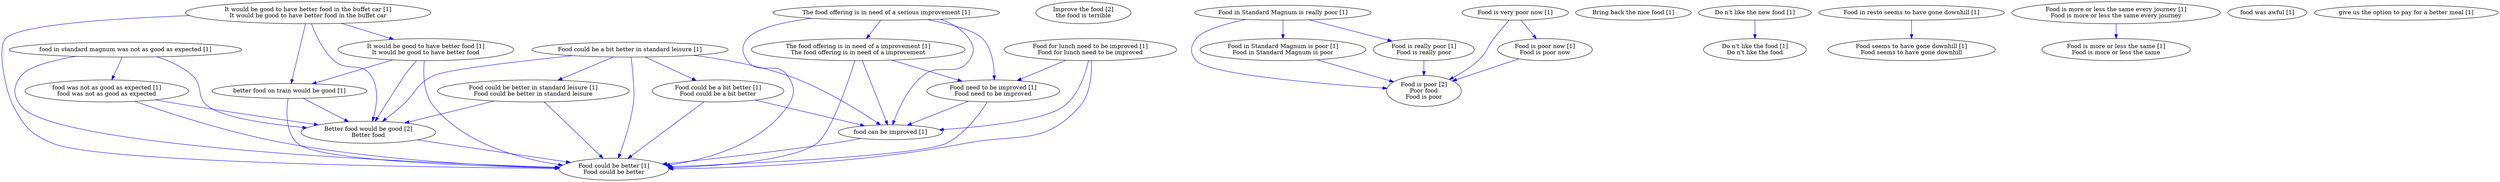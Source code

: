 digraph collapsedGraph {
"Better food would be good [2]\nBetter food""Improve the food [2]\nthe food is terrible""Food is poor [2]\nPoor food\nFood is poor""Bring back the nice food [1]""Do n't like the new food [1]""Do n't like the food [1]\nDo n't like the food""Food could be a bit better in standard leisure [1]""Food could be better in standard leisure [1]\nFood could be better in standard leisure""Food could be better [1]\nFood could be better""Food could be a bit better [1]\nFood could be a bit better""Food for lunch need to be improved [1]\nFood for lunch need to be improved""Food need to be improved [1]\nFood need to be improved""Food in Standard Magnum is really poor [1]""Food in Standard Magnum is poor [1]\nFood in Standard Magnum is poor""Food is really poor [1]\nFood is really poor""Food in resto seems to have gone downhill [1]""Food seems to have gone downhill [1]\nFood seems to have gone downhill""Food is more or less the same every journey [1]\nFood is more or less the same every journey""Food is more or less the same [1]\nFood is more or less the same""Food is very poor now [1]""Food is poor now [1]\nFood is poor now""It would be good to have better food in the buffet car [1]\nIt would be good to have better food in the buffet car""It would be good to have better food [1]\nIt would be good to have better food""The food offering is in need of a serious improvement [1]""The food offering is in need of a improvement [1]\nThe food offering is in need of a improvement""better food on train would be good [1]""food can be improved [1]""food in standard magnum was not as good as expected [1]""food was not as good as expected [1]\nfood was not as good as expected""food was awful [1]""give us the option to pay for a better meal [1]""The food offering is in need of a serious improvement [1]" -> "Food could be better [1]\nFood could be better" [color=blue]
"Food could be better in standard leisure [1]\nFood could be better in standard leisure" -> "Better food would be good [2]\nBetter food" [color=blue]
"Food need to be improved [1]\nFood need to be improved" -> "Food could be better [1]\nFood could be better" [color=blue]
"Food is really poor [1]\nFood is really poor" -> "Food is poor [2]\nPoor food\nFood is poor" [color=blue]
"It would be good to have better food [1]\nIt would be good to have better food" -> "Food could be better [1]\nFood could be better" [color=blue]
"Food in Standard Magnum is poor [1]\nFood in Standard Magnum is poor" -> "Food is poor [2]\nPoor food\nFood is poor" [color=blue]
"Food could be a bit better in standard leisure [1]" -> "food can be improved [1]" [color=blue]
"Food for lunch need to be improved [1]\nFood for lunch need to be improved" -> "food can be improved [1]" [color=blue]
"It would be good to have better food [1]\nIt would be good to have better food" -> "Better food would be good [2]\nBetter food" [color=blue]
"The food offering is in need of a improvement [1]\nThe food offering is in need of a improvement" -> "Food need to be improved [1]\nFood need to be improved" [color=blue]
"Food is very poor now [1]" -> "Food is poor [2]\nPoor food\nFood is poor" [color=blue]
"Food is poor now [1]\nFood is poor now" -> "Food is poor [2]\nPoor food\nFood is poor" [color=blue]
"It would be good to have better food in the buffet car [1]\nIt would be good to have better food in the buffet car" -> "Food could be better [1]\nFood could be better" [color=blue]
"The food offering is in need of a improvement [1]\nThe food offering is in need of a improvement" -> "Food could be better [1]\nFood could be better" [color=blue]
"It would be good to have better food in the buffet car [1]\nIt would be good to have better food in the buffet car" -> "Better food would be good [2]\nBetter food" [color=blue]
"better food on train would be good [1]" -> "Better food would be good [2]\nBetter food" [color=blue]
"food was not as good as expected [1]\nfood was not as good as expected" -> "Food could be better [1]\nFood could be better" [color=blue]
"The food offering is in need of a serious improvement [1]" -> "food can be improved [1]" [color=blue]
"The food offering is in need of a improvement [1]\nThe food offering is in need of a improvement" -> "food can be improved [1]" [color=blue]
"Food need to be improved [1]\nFood need to be improved" -> "food can be improved [1]" [color=blue]
"It would be good to have better food in the buffet car [1]\nIt would be good to have better food in the buffet car" -> "better food on train would be good [1]" [color=blue]
"food was not as good as expected [1]\nfood was not as good as expected" -> "Better food would be good [2]\nBetter food" [color=blue]
"Food could be a bit better [1]\nFood could be a bit better" -> "food can be improved [1]" [color=blue]
"food can be improved [1]" -> "Food could be better [1]\nFood could be better" [color=blue]
"food in standard magnum was not as good as expected [1]" -> "Food could be better [1]\nFood could be better" [color=blue]
"It would be good to have better food [1]\nIt would be good to have better food" -> "better food on train would be good [1]" [color=blue]
"food in standard magnum was not as good as expected [1]" -> "Better food would be good [2]\nBetter food" [color=blue]
"Food for lunch need to be improved [1]\nFood for lunch need to be improved" -> "Food could be better [1]\nFood could be better" [color=blue]
"Food in Standard Magnum is really poor [1]" -> "Food is poor [2]\nPoor food\nFood is poor" [color=blue]
"The food offering is in need of a serious improvement [1]" -> "Food need to be improved [1]\nFood need to be improved" [color=blue]
"better food on train would be good [1]" -> "Food could be better [1]\nFood could be better" [color=blue]
"Do n't like the new food [1]" -> "Do n't like the food [1]\nDo n't like the food" [color=blue]
"Food could be a bit better in standard leisure [1]" -> "Food could be better in standard leisure [1]\nFood could be better in standard leisure" [color=blue]
"Food could be better in standard leisure [1]\nFood could be better in standard leisure" -> "Food could be better [1]\nFood could be better" [color=blue]
"Food could be a bit better in standard leisure [1]" -> "Food could be a bit better [1]\nFood could be a bit better" [color=blue]
"Food could be a bit better [1]\nFood could be a bit better" -> "Food could be better [1]\nFood could be better" [color=blue]
"Food could be a bit better in standard leisure [1]" -> "Food could be better [1]\nFood could be better" [color=blue]
"Food for lunch need to be improved [1]\nFood for lunch need to be improved" -> "Food need to be improved [1]\nFood need to be improved" [color=blue]
"Food in Standard Magnum is really poor [1]" -> "Food in Standard Magnum is poor [1]\nFood in Standard Magnum is poor" [color=blue]
"Food in Standard Magnum is really poor [1]" -> "Food is really poor [1]\nFood is really poor" [color=blue]
"Food in resto seems to have gone downhill [1]" -> "Food seems to have gone downhill [1]\nFood seems to have gone downhill" [color=blue]
"Food is more or less the same every journey [1]\nFood is more or less the same every journey" -> "Food is more or less the same [1]\nFood is more or less the same" [color=blue]
"Food is very poor now [1]" -> "Food is poor now [1]\nFood is poor now" [color=blue]
"It would be good to have better food in the buffet car [1]\nIt would be good to have better food in the buffet car" -> "It would be good to have better food [1]\nIt would be good to have better food" [color=blue]
"The food offering is in need of a serious improvement [1]" -> "The food offering is in need of a improvement [1]\nThe food offering is in need of a improvement" [color=blue]
"food in standard magnum was not as good as expected [1]" -> "food was not as good as expected [1]\nfood was not as good as expected" [color=blue]
"Better food would be good [2]\nBetter food" -> "Food could be better [1]\nFood could be better" [color=blue]
"Food could be a bit better in standard leisure [1]" -> "Better food would be good [2]\nBetter food" [color=blue]
}